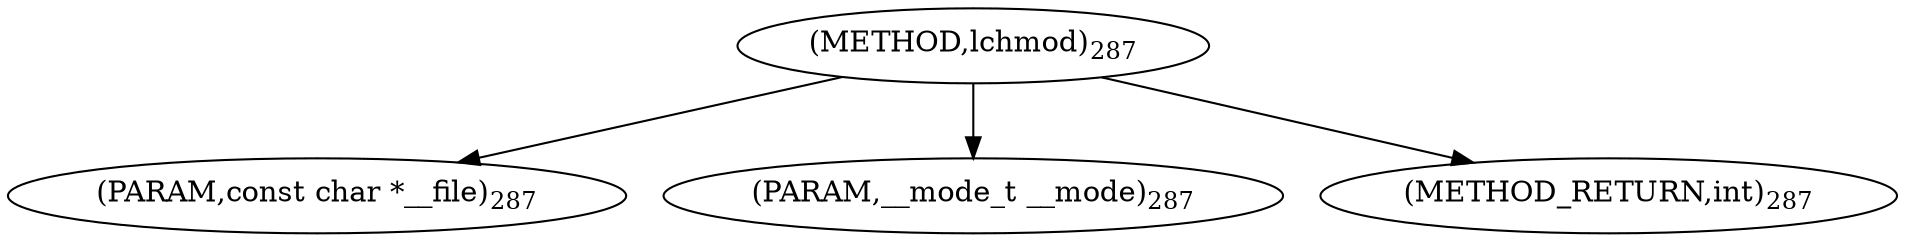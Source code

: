 digraph "lchmod" {  
"33447" [label = <(METHOD,lchmod)<SUB>287</SUB>> ]
"33448" [label = <(PARAM,const char *__file)<SUB>287</SUB>> ]
"33449" [label = <(PARAM,__mode_t __mode)<SUB>287</SUB>> ]
"33450" [label = <(METHOD_RETURN,int)<SUB>287</SUB>> ]
  "33447" -> "33448" 
  "33447" -> "33449" 
  "33447" -> "33450" 
}
